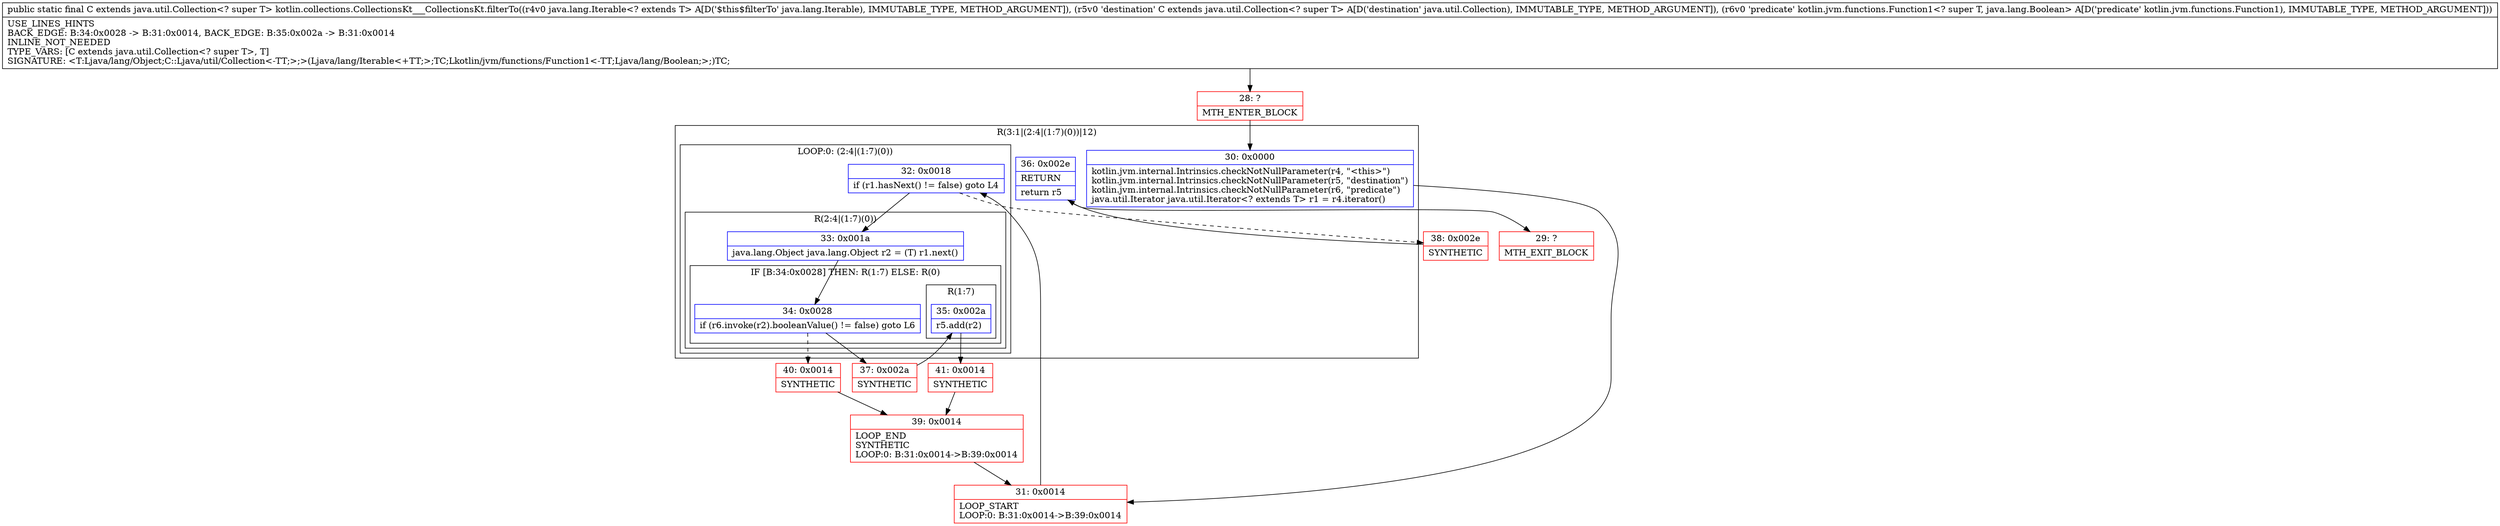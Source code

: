 digraph "CFG forkotlin.collections.CollectionsKt___CollectionsKt.filterTo(Ljava\/lang\/Iterable;Ljava\/util\/Collection;Lkotlin\/jvm\/functions\/Function1;)Ljava\/util\/Collection;" {
subgraph cluster_Region_973267957 {
label = "R(3:1|(2:4|(1:7)(0))|12)";
node [shape=record,color=blue];
Node_30 [shape=record,label="{30\:\ 0x0000|kotlin.jvm.internal.Intrinsics.checkNotNullParameter(r4, \"\<this\>\")\lkotlin.jvm.internal.Intrinsics.checkNotNullParameter(r5, \"destination\")\lkotlin.jvm.internal.Intrinsics.checkNotNullParameter(r6, \"predicate\")\ljava.util.Iterator java.util.Iterator\<? extends T\> r1 = r4.iterator()\l}"];
subgraph cluster_LoopRegion_54302154 {
label = "LOOP:0: (2:4|(1:7)(0))";
node [shape=record,color=blue];
Node_32 [shape=record,label="{32\:\ 0x0018|if (r1.hasNext() != false) goto L4\l}"];
subgraph cluster_Region_854579309 {
label = "R(2:4|(1:7)(0))";
node [shape=record,color=blue];
Node_33 [shape=record,label="{33\:\ 0x001a|java.lang.Object java.lang.Object r2 = (T) r1.next()\l}"];
subgraph cluster_IfRegion_1487513897 {
label = "IF [B:34:0x0028] THEN: R(1:7) ELSE: R(0)";
node [shape=record,color=blue];
Node_34 [shape=record,label="{34\:\ 0x0028|if (r6.invoke(r2).booleanValue() != false) goto L6\l}"];
subgraph cluster_Region_1964631170 {
label = "R(1:7)";
node [shape=record,color=blue];
Node_35 [shape=record,label="{35\:\ 0x002a|r5.add(r2)\l}"];
}
subgraph cluster_Region_1687871925 {
label = "R(0)";
node [shape=record,color=blue];
}
}
}
}
Node_36 [shape=record,label="{36\:\ 0x002e|RETURN\l|return r5\l}"];
}
Node_28 [shape=record,color=red,label="{28\:\ ?|MTH_ENTER_BLOCK\l}"];
Node_31 [shape=record,color=red,label="{31\:\ 0x0014|LOOP_START\lLOOP:0: B:31:0x0014\-\>B:39:0x0014\l}"];
Node_37 [shape=record,color=red,label="{37\:\ 0x002a|SYNTHETIC\l}"];
Node_41 [shape=record,color=red,label="{41\:\ 0x0014|SYNTHETIC\l}"];
Node_39 [shape=record,color=red,label="{39\:\ 0x0014|LOOP_END\lSYNTHETIC\lLOOP:0: B:31:0x0014\-\>B:39:0x0014\l}"];
Node_40 [shape=record,color=red,label="{40\:\ 0x0014|SYNTHETIC\l}"];
Node_38 [shape=record,color=red,label="{38\:\ 0x002e|SYNTHETIC\l}"];
Node_29 [shape=record,color=red,label="{29\:\ ?|MTH_EXIT_BLOCK\l}"];
MethodNode[shape=record,label="{public static final C extends java.util.Collection\<? super T\> kotlin.collections.CollectionsKt___CollectionsKt.filterTo((r4v0 java.lang.Iterable\<? extends T\> A[D('$this$filterTo' java.lang.Iterable), IMMUTABLE_TYPE, METHOD_ARGUMENT]), (r5v0 'destination' C extends java.util.Collection\<? super T\> A[D('destination' java.util.Collection), IMMUTABLE_TYPE, METHOD_ARGUMENT]), (r6v0 'predicate' kotlin.jvm.functions.Function1\<? super T, java.lang.Boolean\> A[D('predicate' kotlin.jvm.functions.Function1), IMMUTABLE_TYPE, METHOD_ARGUMENT]))  | USE_LINES_HINTS\lBACK_EDGE: B:34:0x0028 \-\> B:31:0x0014, BACK_EDGE: B:35:0x002a \-\> B:31:0x0014\lINLINE_NOT_NEEDED\lTYPE_VARS: [C extends java.util.Collection\<? super T\>, T]\lSIGNATURE: \<T:Ljava\/lang\/Object;C::Ljava\/util\/Collection\<\-TT;\>;\>(Ljava\/lang\/Iterable\<+TT;\>;TC;Lkotlin\/jvm\/functions\/Function1\<\-TT;Ljava\/lang\/Boolean;\>;)TC;\l}"];
MethodNode -> Node_28;Node_30 -> Node_31;
Node_32 -> Node_33;
Node_32 -> Node_38[style=dashed];
Node_33 -> Node_34;
Node_34 -> Node_37;
Node_34 -> Node_40[style=dashed];
Node_35 -> Node_41;
Node_36 -> Node_29;
Node_28 -> Node_30;
Node_31 -> Node_32;
Node_37 -> Node_35;
Node_41 -> Node_39;
Node_39 -> Node_31;
Node_40 -> Node_39;
Node_38 -> Node_36;
}


